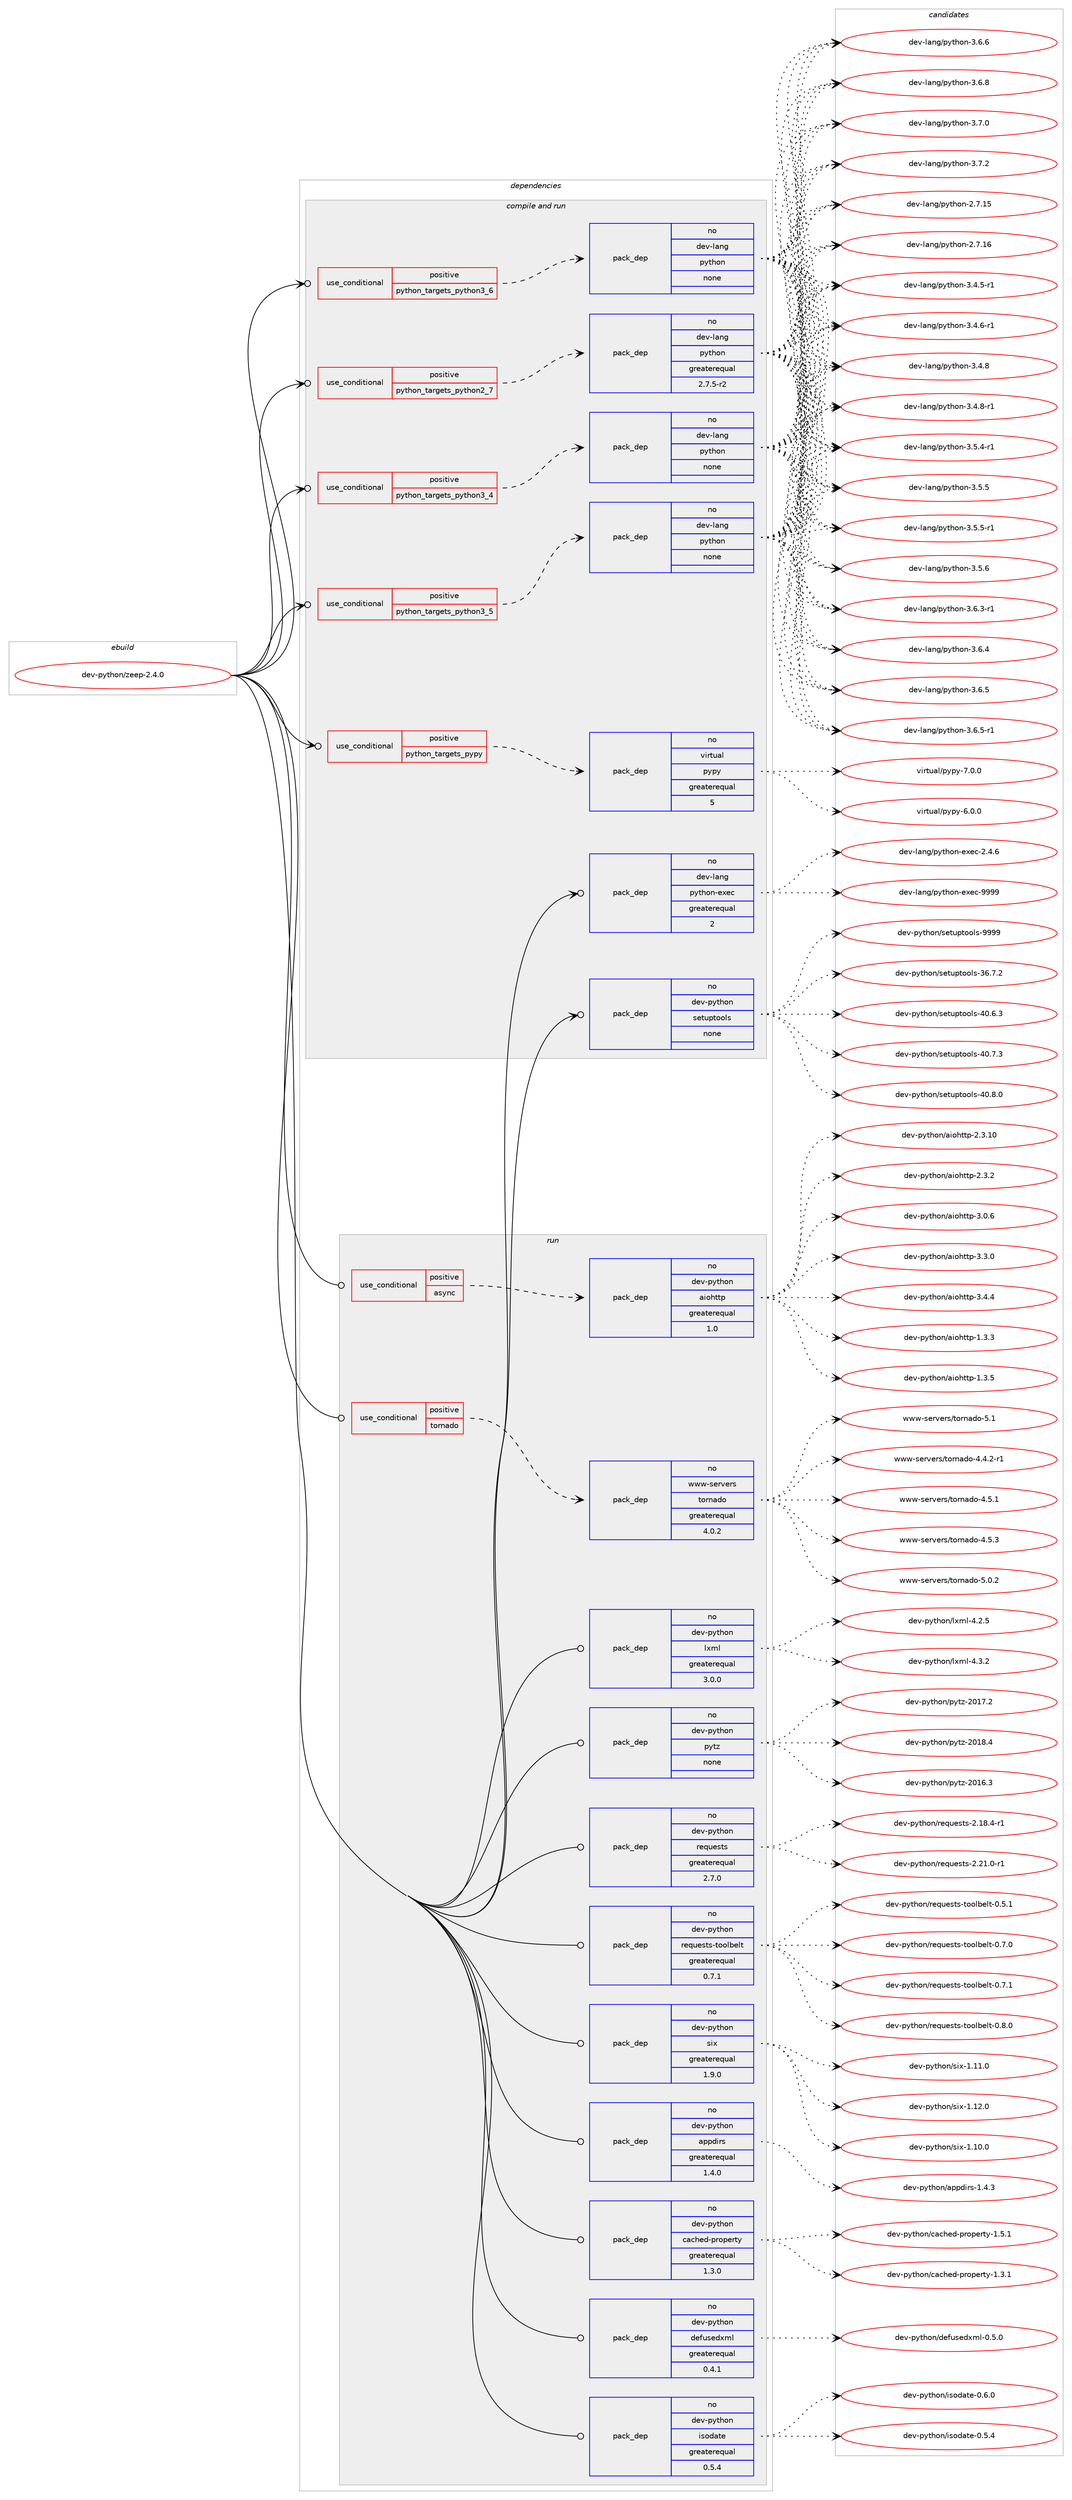 digraph prolog {

# *************
# Graph options
# *************

newrank=true;
concentrate=true;
compound=true;
graph [rankdir=LR,fontname=Helvetica,fontsize=10,ranksep=1.5];#, ranksep=2.5, nodesep=0.2];
edge  [arrowhead=vee];
node  [fontname=Helvetica,fontsize=10];

# **********
# The ebuild
# **********

subgraph cluster_leftcol {
color=gray;
rank=same;
label=<<i>ebuild</i>>;
id [label="dev-python/zeep-2.4.0", color=red, width=4, href="../dev-python/zeep-2.4.0.svg"];
}

# ****************
# The dependencies
# ****************

subgraph cluster_midcol {
color=gray;
label=<<i>dependencies</i>>;
subgraph cluster_compile {
fillcolor="#eeeeee";
style=filled;
label=<<i>compile</i>>;
}
subgraph cluster_compileandrun {
fillcolor="#eeeeee";
style=filled;
label=<<i>compile and run</i>>;
subgraph cond387235 {
dependency1449122 [label=<<TABLE BORDER="0" CELLBORDER="1" CELLSPACING="0" CELLPADDING="4"><TR><TD ROWSPAN="3" CELLPADDING="10">use_conditional</TD></TR><TR><TD>positive</TD></TR><TR><TD>python_targets_pypy</TD></TR></TABLE>>, shape=none, color=red];
subgraph pack1038514 {
dependency1449123 [label=<<TABLE BORDER="0" CELLBORDER="1" CELLSPACING="0" CELLPADDING="4" WIDTH="220"><TR><TD ROWSPAN="6" CELLPADDING="30">pack_dep</TD></TR><TR><TD WIDTH="110">no</TD></TR><TR><TD>virtual</TD></TR><TR><TD>pypy</TD></TR><TR><TD>greaterequal</TD></TR><TR><TD>5</TD></TR></TABLE>>, shape=none, color=blue];
}
dependency1449122:e -> dependency1449123:w [weight=20,style="dashed",arrowhead="vee"];
}
id:e -> dependency1449122:w [weight=20,style="solid",arrowhead="odotvee"];
subgraph cond387236 {
dependency1449124 [label=<<TABLE BORDER="0" CELLBORDER="1" CELLSPACING="0" CELLPADDING="4"><TR><TD ROWSPAN="3" CELLPADDING="10">use_conditional</TD></TR><TR><TD>positive</TD></TR><TR><TD>python_targets_python2_7</TD></TR></TABLE>>, shape=none, color=red];
subgraph pack1038515 {
dependency1449125 [label=<<TABLE BORDER="0" CELLBORDER="1" CELLSPACING="0" CELLPADDING="4" WIDTH="220"><TR><TD ROWSPAN="6" CELLPADDING="30">pack_dep</TD></TR><TR><TD WIDTH="110">no</TD></TR><TR><TD>dev-lang</TD></TR><TR><TD>python</TD></TR><TR><TD>greaterequal</TD></TR><TR><TD>2.7.5-r2</TD></TR></TABLE>>, shape=none, color=blue];
}
dependency1449124:e -> dependency1449125:w [weight=20,style="dashed",arrowhead="vee"];
}
id:e -> dependency1449124:w [weight=20,style="solid",arrowhead="odotvee"];
subgraph cond387237 {
dependency1449126 [label=<<TABLE BORDER="0" CELLBORDER="1" CELLSPACING="0" CELLPADDING="4"><TR><TD ROWSPAN="3" CELLPADDING="10">use_conditional</TD></TR><TR><TD>positive</TD></TR><TR><TD>python_targets_python3_4</TD></TR></TABLE>>, shape=none, color=red];
subgraph pack1038516 {
dependency1449127 [label=<<TABLE BORDER="0" CELLBORDER="1" CELLSPACING="0" CELLPADDING="4" WIDTH="220"><TR><TD ROWSPAN="6" CELLPADDING="30">pack_dep</TD></TR><TR><TD WIDTH="110">no</TD></TR><TR><TD>dev-lang</TD></TR><TR><TD>python</TD></TR><TR><TD>none</TD></TR><TR><TD></TD></TR></TABLE>>, shape=none, color=blue];
}
dependency1449126:e -> dependency1449127:w [weight=20,style="dashed",arrowhead="vee"];
}
id:e -> dependency1449126:w [weight=20,style="solid",arrowhead="odotvee"];
subgraph cond387238 {
dependency1449128 [label=<<TABLE BORDER="0" CELLBORDER="1" CELLSPACING="0" CELLPADDING="4"><TR><TD ROWSPAN="3" CELLPADDING="10">use_conditional</TD></TR><TR><TD>positive</TD></TR><TR><TD>python_targets_python3_5</TD></TR></TABLE>>, shape=none, color=red];
subgraph pack1038517 {
dependency1449129 [label=<<TABLE BORDER="0" CELLBORDER="1" CELLSPACING="0" CELLPADDING="4" WIDTH="220"><TR><TD ROWSPAN="6" CELLPADDING="30">pack_dep</TD></TR><TR><TD WIDTH="110">no</TD></TR><TR><TD>dev-lang</TD></TR><TR><TD>python</TD></TR><TR><TD>none</TD></TR><TR><TD></TD></TR></TABLE>>, shape=none, color=blue];
}
dependency1449128:e -> dependency1449129:w [weight=20,style="dashed",arrowhead="vee"];
}
id:e -> dependency1449128:w [weight=20,style="solid",arrowhead="odotvee"];
subgraph cond387239 {
dependency1449130 [label=<<TABLE BORDER="0" CELLBORDER="1" CELLSPACING="0" CELLPADDING="4"><TR><TD ROWSPAN="3" CELLPADDING="10">use_conditional</TD></TR><TR><TD>positive</TD></TR><TR><TD>python_targets_python3_6</TD></TR></TABLE>>, shape=none, color=red];
subgraph pack1038518 {
dependency1449131 [label=<<TABLE BORDER="0" CELLBORDER="1" CELLSPACING="0" CELLPADDING="4" WIDTH="220"><TR><TD ROWSPAN="6" CELLPADDING="30">pack_dep</TD></TR><TR><TD WIDTH="110">no</TD></TR><TR><TD>dev-lang</TD></TR><TR><TD>python</TD></TR><TR><TD>none</TD></TR><TR><TD></TD></TR></TABLE>>, shape=none, color=blue];
}
dependency1449130:e -> dependency1449131:w [weight=20,style="dashed",arrowhead="vee"];
}
id:e -> dependency1449130:w [weight=20,style="solid",arrowhead="odotvee"];
subgraph pack1038519 {
dependency1449132 [label=<<TABLE BORDER="0" CELLBORDER="1" CELLSPACING="0" CELLPADDING="4" WIDTH="220"><TR><TD ROWSPAN="6" CELLPADDING="30">pack_dep</TD></TR><TR><TD WIDTH="110">no</TD></TR><TR><TD>dev-lang</TD></TR><TR><TD>python-exec</TD></TR><TR><TD>greaterequal</TD></TR><TR><TD>2</TD></TR></TABLE>>, shape=none, color=blue];
}
id:e -> dependency1449132:w [weight=20,style="solid",arrowhead="odotvee"];
subgraph pack1038520 {
dependency1449133 [label=<<TABLE BORDER="0" CELLBORDER="1" CELLSPACING="0" CELLPADDING="4" WIDTH="220"><TR><TD ROWSPAN="6" CELLPADDING="30">pack_dep</TD></TR><TR><TD WIDTH="110">no</TD></TR><TR><TD>dev-python</TD></TR><TR><TD>setuptools</TD></TR><TR><TD>none</TD></TR><TR><TD></TD></TR></TABLE>>, shape=none, color=blue];
}
id:e -> dependency1449133:w [weight=20,style="solid",arrowhead="odotvee"];
}
subgraph cluster_run {
fillcolor="#eeeeee";
style=filled;
label=<<i>run</i>>;
subgraph cond387240 {
dependency1449134 [label=<<TABLE BORDER="0" CELLBORDER="1" CELLSPACING="0" CELLPADDING="4"><TR><TD ROWSPAN="3" CELLPADDING="10">use_conditional</TD></TR><TR><TD>positive</TD></TR><TR><TD>async</TD></TR></TABLE>>, shape=none, color=red];
subgraph pack1038521 {
dependency1449135 [label=<<TABLE BORDER="0" CELLBORDER="1" CELLSPACING="0" CELLPADDING="4" WIDTH="220"><TR><TD ROWSPAN="6" CELLPADDING="30">pack_dep</TD></TR><TR><TD WIDTH="110">no</TD></TR><TR><TD>dev-python</TD></TR><TR><TD>aiohttp</TD></TR><TR><TD>greaterequal</TD></TR><TR><TD>1.0</TD></TR></TABLE>>, shape=none, color=blue];
}
dependency1449134:e -> dependency1449135:w [weight=20,style="dashed",arrowhead="vee"];
}
id:e -> dependency1449134:w [weight=20,style="solid",arrowhead="odot"];
subgraph cond387241 {
dependency1449136 [label=<<TABLE BORDER="0" CELLBORDER="1" CELLSPACING="0" CELLPADDING="4"><TR><TD ROWSPAN="3" CELLPADDING="10">use_conditional</TD></TR><TR><TD>positive</TD></TR><TR><TD>tornado</TD></TR></TABLE>>, shape=none, color=red];
subgraph pack1038522 {
dependency1449137 [label=<<TABLE BORDER="0" CELLBORDER="1" CELLSPACING="0" CELLPADDING="4" WIDTH="220"><TR><TD ROWSPAN="6" CELLPADDING="30">pack_dep</TD></TR><TR><TD WIDTH="110">no</TD></TR><TR><TD>www-servers</TD></TR><TR><TD>tornado</TD></TR><TR><TD>greaterequal</TD></TR><TR><TD>4.0.2</TD></TR></TABLE>>, shape=none, color=blue];
}
dependency1449136:e -> dependency1449137:w [weight=20,style="dashed",arrowhead="vee"];
}
id:e -> dependency1449136:w [weight=20,style="solid",arrowhead="odot"];
subgraph pack1038523 {
dependency1449138 [label=<<TABLE BORDER="0" CELLBORDER="1" CELLSPACING="0" CELLPADDING="4" WIDTH="220"><TR><TD ROWSPAN="6" CELLPADDING="30">pack_dep</TD></TR><TR><TD WIDTH="110">no</TD></TR><TR><TD>dev-python</TD></TR><TR><TD>appdirs</TD></TR><TR><TD>greaterequal</TD></TR><TR><TD>1.4.0</TD></TR></TABLE>>, shape=none, color=blue];
}
id:e -> dependency1449138:w [weight=20,style="solid",arrowhead="odot"];
subgraph pack1038524 {
dependency1449139 [label=<<TABLE BORDER="0" CELLBORDER="1" CELLSPACING="0" CELLPADDING="4" WIDTH="220"><TR><TD ROWSPAN="6" CELLPADDING="30">pack_dep</TD></TR><TR><TD WIDTH="110">no</TD></TR><TR><TD>dev-python</TD></TR><TR><TD>cached-property</TD></TR><TR><TD>greaterequal</TD></TR><TR><TD>1.3.0</TD></TR></TABLE>>, shape=none, color=blue];
}
id:e -> dependency1449139:w [weight=20,style="solid",arrowhead="odot"];
subgraph pack1038525 {
dependency1449140 [label=<<TABLE BORDER="0" CELLBORDER="1" CELLSPACING="0" CELLPADDING="4" WIDTH="220"><TR><TD ROWSPAN="6" CELLPADDING="30">pack_dep</TD></TR><TR><TD WIDTH="110">no</TD></TR><TR><TD>dev-python</TD></TR><TR><TD>defusedxml</TD></TR><TR><TD>greaterequal</TD></TR><TR><TD>0.4.1</TD></TR></TABLE>>, shape=none, color=blue];
}
id:e -> dependency1449140:w [weight=20,style="solid",arrowhead="odot"];
subgraph pack1038526 {
dependency1449141 [label=<<TABLE BORDER="0" CELLBORDER="1" CELLSPACING="0" CELLPADDING="4" WIDTH="220"><TR><TD ROWSPAN="6" CELLPADDING="30">pack_dep</TD></TR><TR><TD WIDTH="110">no</TD></TR><TR><TD>dev-python</TD></TR><TR><TD>isodate</TD></TR><TR><TD>greaterequal</TD></TR><TR><TD>0.5.4</TD></TR></TABLE>>, shape=none, color=blue];
}
id:e -> dependency1449141:w [weight=20,style="solid",arrowhead="odot"];
subgraph pack1038527 {
dependency1449142 [label=<<TABLE BORDER="0" CELLBORDER="1" CELLSPACING="0" CELLPADDING="4" WIDTH="220"><TR><TD ROWSPAN="6" CELLPADDING="30">pack_dep</TD></TR><TR><TD WIDTH="110">no</TD></TR><TR><TD>dev-python</TD></TR><TR><TD>lxml</TD></TR><TR><TD>greaterequal</TD></TR><TR><TD>3.0.0</TD></TR></TABLE>>, shape=none, color=blue];
}
id:e -> dependency1449142:w [weight=20,style="solid",arrowhead="odot"];
subgraph pack1038528 {
dependency1449143 [label=<<TABLE BORDER="0" CELLBORDER="1" CELLSPACING="0" CELLPADDING="4" WIDTH="220"><TR><TD ROWSPAN="6" CELLPADDING="30">pack_dep</TD></TR><TR><TD WIDTH="110">no</TD></TR><TR><TD>dev-python</TD></TR><TR><TD>pytz</TD></TR><TR><TD>none</TD></TR><TR><TD></TD></TR></TABLE>>, shape=none, color=blue];
}
id:e -> dependency1449143:w [weight=20,style="solid",arrowhead="odot"];
subgraph pack1038529 {
dependency1449144 [label=<<TABLE BORDER="0" CELLBORDER="1" CELLSPACING="0" CELLPADDING="4" WIDTH="220"><TR><TD ROWSPAN="6" CELLPADDING="30">pack_dep</TD></TR><TR><TD WIDTH="110">no</TD></TR><TR><TD>dev-python</TD></TR><TR><TD>requests</TD></TR><TR><TD>greaterequal</TD></TR><TR><TD>2.7.0</TD></TR></TABLE>>, shape=none, color=blue];
}
id:e -> dependency1449144:w [weight=20,style="solid",arrowhead="odot"];
subgraph pack1038530 {
dependency1449145 [label=<<TABLE BORDER="0" CELLBORDER="1" CELLSPACING="0" CELLPADDING="4" WIDTH="220"><TR><TD ROWSPAN="6" CELLPADDING="30">pack_dep</TD></TR><TR><TD WIDTH="110">no</TD></TR><TR><TD>dev-python</TD></TR><TR><TD>requests-toolbelt</TD></TR><TR><TD>greaterequal</TD></TR><TR><TD>0.7.1</TD></TR></TABLE>>, shape=none, color=blue];
}
id:e -> dependency1449145:w [weight=20,style="solid",arrowhead="odot"];
subgraph pack1038531 {
dependency1449146 [label=<<TABLE BORDER="0" CELLBORDER="1" CELLSPACING="0" CELLPADDING="4" WIDTH="220"><TR><TD ROWSPAN="6" CELLPADDING="30">pack_dep</TD></TR><TR><TD WIDTH="110">no</TD></TR><TR><TD>dev-python</TD></TR><TR><TD>six</TD></TR><TR><TD>greaterequal</TD></TR><TR><TD>1.9.0</TD></TR></TABLE>>, shape=none, color=blue];
}
id:e -> dependency1449146:w [weight=20,style="solid",arrowhead="odot"];
}
}

# **************
# The candidates
# **************

subgraph cluster_choices {
rank=same;
color=gray;
label=<<i>candidates</i>>;

subgraph choice1038514 {
color=black;
nodesep=1;
choice1181051141161179710847112121112121455446484648 [label="virtual/pypy-6.0.0", color=red, width=4,href="../virtual/pypy-6.0.0.svg"];
choice1181051141161179710847112121112121455546484648 [label="virtual/pypy-7.0.0", color=red, width=4,href="../virtual/pypy-7.0.0.svg"];
dependency1449123:e -> choice1181051141161179710847112121112121455446484648:w [style=dotted,weight="100"];
dependency1449123:e -> choice1181051141161179710847112121112121455546484648:w [style=dotted,weight="100"];
}
subgraph choice1038515 {
color=black;
nodesep=1;
choice10010111845108971101034711212111610411111045504655464953 [label="dev-lang/python-2.7.15", color=red, width=4,href="../dev-lang/python-2.7.15.svg"];
choice10010111845108971101034711212111610411111045504655464954 [label="dev-lang/python-2.7.16", color=red, width=4,href="../dev-lang/python-2.7.16.svg"];
choice1001011184510897110103471121211161041111104551465246534511449 [label="dev-lang/python-3.4.5-r1", color=red, width=4,href="../dev-lang/python-3.4.5-r1.svg"];
choice1001011184510897110103471121211161041111104551465246544511449 [label="dev-lang/python-3.4.6-r1", color=red, width=4,href="../dev-lang/python-3.4.6-r1.svg"];
choice100101118451089711010347112121116104111110455146524656 [label="dev-lang/python-3.4.8", color=red, width=4,href="../dev-lang/python-3.4.8.svg"];
choice1001011184510897110103471121211161041111104551465246564511449 [label="dev-lang/python-3.4.8-r1", color=red, width=4,href="../dev-lang/python-3.4.8-r1.svg"];
choice1001011184510897110103471121211161041111104551465346524511449 [label="dev-lang/python-3.5.4-r1", color=red, width=4,href="../dev-lang/python-3.5.4-r1.svg"];
choice100101118451089711010347112121116104111110455146534653 [label="dev-lang/python-3.5.5", color=red, width=4,href="../dev-lang/python-3.5.5.svg"];
choice1001011184510897110103471121211161041111104551465346534511449 [label="dev-lang/python-3.5.5-r1", color=red, width=4,href="../dev-lang/python-3.5.5-r1.svg"];
choice100101118451089711010347112121116104111110455146534654 [label="dev-lang/python-3.5.6", color=red, width=4,href="../dev-lang/python-3.5.6.svg"];
choice1001011184510897110103471121211161041111104551465446514511449 [label="dev-lang/python-3.6.3-r1", color=red, width=4,href="../dev-lang/python-3.6.3-r1.svg"];
choice100101118451089711010347112121116104111110455146544652 [label="dev-lang/python-3.6.4", color=red, width=4,href="../dev-lang/python-3.6.4.svg"];
choice100101118451089711010347112121116104111110455146544653 [label="dev-lang/python-3.6.5", color=red, width=4,href="../dev-lang/python-3.6.5.svg"];
choice1001011184510897110103471121211161041111104551465446534511449 [label="dev-lang/python-3.6.5-r1", color=red, width=4,href="../dev-lang/python-3.6.5-r1.svg"];
choice100101118451089711010347112121116104111110455146544654 [label="dev-lang/python-3.6.6", color=red, width=4,href="../dev-lang/python-3.6.6.svg"];
choice100101118451089711010347112121116104111110455146544656 [label="dev-lang/python-3.6.8", color=red, width=4,href="../dev-lang/python-3.6.8.svg"];
choice100101118451089711010347112121116104111110455146554648 [label="dev-lang/python-3.7.0", color=red, width=4,href="../dev-lang/python-3.7.0.svg"];
choice100101118451089711010347112121116104111110455146554650 [label="dev-lang/python-3.7.2", color=red, width=4,href="../dev-lang/python-3.7.2.svg"];
dependency1449125:e -> choice10010111845108971101034711212111610411111045504655464953:w [style=dotted,weight="100"];
dependency1449125:e -> choice10010111845108971101034711212111610411111045504655464954:w [style=dotted,weight="100"];
dependency1449125:e -> choice1001011184510897110103471121211161041111104551465246534511449:w [style=dotted,weight="100"];
dependency1449125:e -> choice1001011184510897110103471121211161041111104551465246544511449:w [style=dotted,weight="100"];
dependency1449125:e -> choice100101118451089711010347112121116104111110455146524656:w [style=dotted,weight="100"];
dependency1449125:e -> choice1001011184510897110103471121211161041111104551465246564511449:w [style=dotted,weight="100"];
dependency1449125:e -> choice1001011184510897110103471121211161041111104551465346524511449:w [style=dotted,weight="100"];
dependency1449125:e -> choice100101118451089711010347112121116104111110455146534653:w [style=dotted,weight="100"];
dependency1449125:e -> choice1001011184510897110103471121211161041111104551465346534511449:w [style=dotted,weight="100"];
dependency1449125:e -> choice100101118451089711010347112121116104111110455146534654:w [style=dotted,weight="100"];
dependency1449125:e -> choice1001011184510897110103471121211161041111104551465446514511449:w [style=dotted,weight="100"];
dependency1449125:e -> choice100101118451089711010347112121116104111110455146544652:w [style=dotted,weight="100"];
dependency1449125:e -> choice100101118451089711010347112121116104111110455146544653:w [style=dotted,weight="100"];
dependency1449125:e -> choice1001011184510897110103471121211161041111104551465446534511449:w [style=dotted,weight="100"];
dependency1449125:e -> choice100101118451089711010347112121116104111110455146544654:w [style=dotted,weight="100"];
dependency1449125:e -> choice100101118451089711010347112121116104111110455146544656:w [style=dotted,weight="100"];
dependency1449125:e -> choice100101118451089711010347112121116104111110455146554648:w [style=dotted,weight="100"];
dependency1449125:e -> choice100101118451089711010347112121116104111110455146554650:w [style=dotted,weight="100"];
}
subgraph choice1038516 {
color=black;
nodesep=1;
choice10010111845108971101034711212111610411111045504655464953 [label="dev-lang/python-2.7.15", color=red, width=4,href="../dev-lang/python-2.7.15.svg"];
choice10010111845108971101034711212111610411111045504655464954 [label="dev-lang/python-2.7.16", color=red, width=4,href="../dev-lang/python-2.7.16.svg"];
choice1001011184510897110103471121211161041111104551465246534511449 [label="dev-lang/python-3.4.5-r1", color=red, width=4,href="../dev-lang/python-3.4.5-r1.svg"];
choice1001011184510897110103471121211161041111104551465246544511449 [label="dev-lang/python-3.4.6-r1", color=red, width=4,href="../dev-lang/python-3.4.6-r1.svg"];
choice100101118451089711010347112121116104111110455146524656 [label="dev-lang/python-3.4.8", color=red, width=4,href="../dev-lang/python-3.4.8.svg"];
choice1001011184510897110103471121211161041111104551465246564511449 [label="dev-lang/python-3.4.8-r1", color=red, width=4,href="../dev-lang/python-3.4.8-r1.svg"];
choice1001011184510897110103471121211161041111104551465346524511449 [label="dev-lang/python-3.5.4-r1", color=red, width=4,href="../dev-lang/python-3.5.4-r1.svg"];
choice100101118451089711010347112121116104111110455146534653 [label="dev-lang/python-3.5.5", color=red, width=4,href="../dev-lang/python-3.5.5.svg"];
choice1001011184510897110103471121211161041111104551465346534511449 [label="dev-lang/python-3.5.5-r1", color=red, width=4,href="../dev-lang/python-3.5.5-r1.svg"];
choice100101118451089711010347112121116104111110455146534654 [label="dev-lang/python-3.5.6", color=red, width=4,href="../dev-lang/python-3.5.6.svg"];
choice1001011184510897110103471121211161041111104551465446514511449 [label="dev-lang/python-3.6.3-r1", color=red, width=4,href="../dev-lang/python-3.6.3-r1.svg"];
choice100101118451089711010347112121116104111110455146544652 [label="dev-lang/python-3.6.4", color=red, width=4,href="../dev-lang/python-3.6.4.svg"];
choice100101118451089711010347112121116104111110455146544653 [label="dev-lang/python-3.6.5", color=red, width=4,href="../dev-lang/python-3.6.5.svg"];
choice1001011184510897110103471121211161041111104551465446534511449 [label="dev-lang/python-3.6.5-r1", color=red, width=4,href="../dev-lang/python-3.6.5-r1.svg"];
choice100101118451089711010347112121116104111110455146544654 [label="dev-lang/python-3.6.6", color=red, width=4,href="../dev-lang/python-3.6.6.svg"];
choice100101118451089711010347112121116104111110455146544656 [label="dev-lang/python-3.6.8", color=red, width=4,href="../dev-lang/python-3.6.8.svg"];
choice100101118451089711010347112121116104111110455146554648 [label="dev-lang/python-3.7.0", color=red, width=4,href="../dev-lang/python-3.7.0.svg"];
choice100101118451089711010347112121116104111110455146554650 [label="dev-lang/python-3.7.2", color=red, width=4,href="../dev-lang/python-3.7.2.svg"];
dependency1449127:e -> choice10010111845108971101034711212111610411111045504655464953:w [style=dotted,weight="100"];
dependency1449127:e -> choice10010111845108971101034711212111610411111045504655464954:w [style=dotted,weight="100"];
dependency1449127:e -> choice1001011184510897110103471121211161041111104551465246534511449:w [style=dotted,weight="100"];
dependency1449127:e -> choice1001011184510897110103471121211161041111104551465246544511449:w [style=dotted,weight="100"];
dependency1449127:e -> choice100101118451089711010347112121116104111110455146524656:w [style=dotted,weight="100"];
dependency1449127:e -> choice1001011184510897110103471121211161041111104551465246564511449:w [style=dotted,weight="100"];
dependency1449127:e -> choice1001011184510897110103471121211161041111104551465346524511449:w [style=dotted,weight="100"];
dependency1449127:e -> choice100101118451089711010347112121116104111110455146534653:w [style=dotted,weight="100"];
dependency1449127:e -> choice1001011184510897110103471121211161041111104551465346534511449:w [style=dotted,weight="100"];
dependency1449127:e -> choice100101118451089711010347112121116104111110455146534654:w [style=dotted,weight="100"];
dependency1449127:e -> choice1001011184510897110103471121211161041111104551465446514511449:w [style=dotted,weight="100"];
dependency1449127:e -> choice100101118451089711010347112121116104111110455146544652:w [style=dotted,weight="100"];
dependency1449127:e -> choice100101118451089711010347112121116104111110455146544653:w [style=dotted,weight="100"];
dependency1449127:e -> choice1001011184510897110103471121211161041111104551465446534511449:w [style=dotted,weight="100"];
dependency1449127:e -> choice100101118451089711010347112121116104111110455146544654:w [style=dotted,weight="100"];
dependency1449127:e -> choice100101118451089711010347112121116104111110455146544656:w [style=dotted,weight="100"];
dependency1449127:e -> choice100101118451089711010347112121116104111110455146554648:w [style=dotted,weight="100"];
dependency1449127:e -> choice100101118451089711010347112121116104111110455146554650:w [style=dotted,weight="100"];
}
subgraph choice1038517 {
color=black;
nodesep=1;
choice10010111845108971101034711212111610411111045504655464953 [label="dev-lang/python-2.7.15", color=red, width=4,href="../dev-lang/python-2.7.15.svg"];
choice10010111845108971101034711212111610411111045504655464954 [label="dev-lang/python-2.7.16", color=red, width=4,href="../dev-lang/python-2.7.16.svg"];
choice1001011184510897110103471121211161041111104551465246534511449 [label="dev-lang/python-3.4.5-r1", color=red, width=4,href="../dev-lang/python-3.4.5-r1.svg"];
choice1001011184510897110103471121211161041111104551465246544511449 [label="dev-lang/python-3.4.6-r1", color=red, width=4,href="../dev-lang/python-3.4.6-r1.svg"];
choice100101118451089711010347112121116104111110455146524656 [label="dev-lang/python-3.4.8", color=red, width=4,href="../dev-lang/python-3.4.8.svg"];
choice1001011184510897110103471121211161041111104551465246564511449 [label="dev-lang/python-3.4.8-r1", color=red, width=4,href="../dev-lang/python-3.4.8-r1.svg"];
choice1001011184510897110103471121211161041111104551465346524511449 [label="dev-lang/python-3.5.4-r1", color=red, width=4,href="../dev-lang/python-3.5.4-r1.svg"];
choice100101118451089711010347112121116104111110455146534653 [label="dev-lang/python-3.5.5", color=red, width=4,href="../dev-lang/python-3.5.5.svg"];
choice1001011184510897110103471121211161041111104551465346534511449 [label="dev-lang/python-3.5.5-r1", color=red, width=4,href="../dev-lang/python-3.5.5-r1.svg"];
choice100101118451089711010347112121116104111110455146534654 [label="dev-lang/python-3.5.6", color=red, width=4,href="../dev-lang/python-3.5.6.svg"];
choice1001011184510897110103471121211161041111104551465446514511449 [label="dev-lang/python-3.6.3-r1", color=red, width=4,href="../dev-lang/python-3.6.3-r1.svg"];
choice100101118451089711010347112121116104111110455146544652 [label="dev-lang/python-3.6.4", color=red, width=4,href="../dev-lang/python-3.6.4.svg"];
choice100101118451089711010347112121116104111110455146544653 [label="dev-lang/python-3.6.5", color=red, width=4,href="../dev-lang/python-3.6.5.svg"];
choice1001011184510897110103471121211161041111104551465446534511449 [label="dev-lang/python-3.6.5-r1", color=red, width=4,href="../dev-lang/python-3.6.5-r1.svg"];
choice100101118451089711010347112121116104111110455146544654 [label="dev-lang/python-3.6.6", color=red, width=4,href="../dev-lang/python-3.6.6.svg"];
choice100101118451089711010347112121116104111110455146544656 [label="dev-lang/python-3.6.8", color=red, width=4,href="../dev-lang/python-3.6.8.svg"];
choice100101118451089711010347112121116104111110455146554648 [label="dev-lang/python-3.7.0", color=red, width=4,href="../dev-lang/python-3.7.0.svg"];
choice100101118451089711010347112121116104111110455146554650 [label="dev-lang/python-3.7.2", color=red, width=4,href="../dev-lang/python-3.7.2.svg"];
dependency1449129:e -> choice10010111845108971101034711212111610411111045504655464953:w [style=dotted,weight="100"];
dependency1449129:e -> choice10010111845108971101034711212111610411111045504655464954:w [style=dotted,weight="100"];
dependency1449129:e -> choice1001011184510897110103471121211161041111104551465246534511449:w [style=dotted,weight="100"];
dependency1449129:e -> choice1001011184510897110103471121211161041111104551465246544511449:w [style=dotted,weight="100"];
dependency1449129:e -> choice100101118451089711010347112121116104111110455146524656:w [style=dotted,weight="100"];
dependency1449129:e -> choice1001011184510897110103471121211161041111104551465246564511449:w [style=dotted,weight="100"];
dependency1449129:e -> choice1001011184510897110103471121211161041111104551465346524511449:w [style=dotted,weight="100"];
dependency1449129:e -> choice100101118451089711010347112121116104111110455146534653:w [style=dotted,weight="100"];
dependency1449129:e -> choice1001011184510897110103471121211161041111104551465346534511449:w [style=dotted,weight="100"];
dependency1449129:e -> choice100101118451089711010347112121116104111110455146534654:w [style=dotted,weight="100"];
dependency1449129:e -> choice1001011184510897110103471121211161041111104551465446514511449:w [style=dotted,weight="100"];
dependency1449129:e -> choice100101118451089711010347112121116104111110455146544652:w [style=dotted,weight="100"];
dependency1449129:e -> choice100101118451089711010347112121116104111110455146544653:w [style=dotted,weight="100"];
dependency1449129:e -> choice1001011184510897110103471121211161041111104551465446534511449:w [style=dotted,weight="100"];
dependency1449129:e -> choice100101118451089711010347112121116104111110455146544654:w [style=dotted,weight="100"];
dependency1449129:e -> choice100101118451089711010347112121116104111110455146544656:w [style=dotted,weight="100"];
dependency1449129:e -> choice100101118451089711010347112121116104111110455146554648:w [style=dotted,weight="100"];
dependency1449129:e -> choice100101118451089711010347112121116104111110455146554650:w [style=dotted,weight="100"];
}
subgraph choice1038518 {
color=black;
nodesep=1;
choice10010111845108971101034711212111610411111045504655464953 [label="dev-lang/python-2.7.15", color=red, width=4,href="../dev-lang/python-2.7.15.svg"];
choice10010111845108971101034711212111610411111045504655464954 [label="dev-lang/python-2.7.16", color=red, width=4,href="../dev-lang/python-2.7.16.svg"];
choice1001011184510897110103471121211161041111104551465246534511449 [label="dev-lang/python-3.4.5-r1", color=red, width=4,href="../dev-lang/python-3.4.5-r1.svg"];
choice1001011184510897110103471121211161041111104551465246544511449 [label="dev-lang/python-3.4.6-r1", color=red, width=4,href="../dev-lang/python-3.4.6-r1.svg"];
choice100101118451089711010347112121116104111110455146524656 [label="dev-lang/python-3.4.8", color=red, width=4,href="../dev-lang/python-3.4.8.svg"];
choice1001011184510897110103471121211161041111104551465246564511449 [label="dev-lang/python-3.4.8-r1", color=red, width=4,href="../dev-lang/python-3.4.8-r1.svg"];
choice1001011184510897110103471121211161041111104551465346524511449 [label="dev-lang/python-3.5.4-r1", color=red, width=4,href="../dev-lang/python-3.5.4-r1.svg"];
choice100101118451089711010347112121116104111110455146534653 [label="dev-lang/python-3.5.5", color=red, width=4,href="../dev-lang/python-3.5.5.svg"];
choice1001011184510897110103471121211161041111104551465346534511449 [label="dev-lang/python-3.5.5-r1", color=red, width=4,href="../dev-lang/python-3.5.5-r1.svg"];
choice100101118451089711010347112121116104111110455146534654 [label="dev-lang/python-3.5.6", color=red, width=4,href="../dev-lang/python-3.5.6.svg"];
choice1001011184510897110103471121211161041111104551465446514511449 [label="dev-lang/python-3.6.3-r1", color=red, width=4,href="../dev-lang/python-3.6.3-r1.svg"];
choice100101118451089711010347112121116104111110455146544652 [label="dev-lang/python-3.6.4", color=red, width=4,href="../dev-lang/python-3.6.4.svg"];
choice100101118451089711010347112121116104111110455146544653 [label="dev-lang/python-3.6.5", color=red, width=4,href="../dev-lang/python-3.6.5.svg"];
choice1001011184510897110103471121211161041111104551465446534511449 [label="dev-lang/python-3.6.5-r1", color=red, width=4,href="../dev-lang/python-3.6.5-r1.svg"];
choice100101118451089711010347112121116104111110455146544654 [label="dev-lang/python-3.6.6", color=red, width=4,href="../dev-lang/python-3.6.6.svg"];
choice100101118451089711010347112121116104111110455146544656 [label="dev-lang/python-3.6.8", color=red, width=4,href="../dev-lang/python-3.6.8.svg"];
choice100101118451089711010347112121116104111110455146554648 [label="dev-lang/python-3.7.0", color=red, width=4,href="../dev-lang/python-3.7.0.svg"];
choice100101118451089711010347112121116104111110455146554650 [label="dev-lang/python-3.7.2", color=red, width=4,href="../dev-lang/python-3.7.2.svg"];
dependency1449131:e -> choice10010111845108971101034711212111610411111045504655464953:w [style=dotted,weight="100"];
dependency1449131:e -> choice10010111845108971101034711212111610411111045504655464954:w [style=dotted,weight="100"];
dependency1449131:e -> choice1001011184510897110103471121211161041111104551465246534511449:w [style=dotted,weight="100"];
dependency1449131:e -> choice1001011184510897110103471121211161041111104551465246544511449:w [style=dotted,weight="100"];
dependency1449131:e -> choice100101118451089711010347112121116104111110455146524656:w [style=dotted,weight="100"];
dependency1449131:e -> choice1001011184510897110103471121211161041111104551465246564511449:w [style=dotted,weight="100"];
dependency1449131:e -> choice1001011184510897110103471121211161041111104551465346524511449:w [style=dotted,weight="100"];
dependency1449131:e -> choice100101118451089711010347112121116104111110455146534653:w [style=dotted,weight="100"];
dependency1449131:e -> choice1001011184510897110103471121211161041111104551465346534511449:w [style=dotted,weight="100"];
dependency1449131:e -> choice100101118451089711010347112121116104111110455146534654:w [style=dotted,weight="100"];
dependency1449131:e -> choice1001011184510897110103471121211161041111104551465446514511449:w [style=dotted,weight="100"];
dependency1449131:e -> choice100101118451089711010347112121116104111110455146544652:w [style=dotted,weight="100"];
dependency1449131:e -> choice100101118451089711010347112121116104111110455146544653:w [style=dotted,weight="100"];
dependency1449131:e -> choice1001011184510897110103471121211161041111104551465446534511449:w [style=dotted,weight="100"];
dependency1449131:e -> choice100101118451089711010347112121116104111110455146544654:w [style=dotted,weight="100"];
dependency1449131:e -> choice100101118451089711010347112121116104111110455146544656:w [style=dotted,weight="100"];
dependency1449131:e -> choice100101118451089711010347112121116104111110455146554648:w [style=dotted,weight="100"];
dependency1449131:e -> choice100101118451089711010347112121116104111110455146554650:w [style=dotted,weight="100"];
}
subgraph choice1038519 {
color=black;
nodesep=1;
choice1001011184510897110103471121211161041111104510112010199455046524654 [label="dev-lang/python-exec-2.4.6", color=red, width=4,href="../dev-lang/python-exec-2.4.6.svg"];
choice10010111845108971101034711212111610411111045101120101994557575757 [label="dev-lang/python-exec-9999", color=red, width=4,href="../dev-lang/python-exec-9999.svg"];
dependency1449132:e -> choice1001011184510897110103471121211161041111104510112010199455046524654:w [style=dotted,weight="100"];
dependency1449132:e -> choice10010111845108971101034711212111610411111045101120101994557575757:w [style=dotted,weight="100"];
}
subgraph choice1038520 {
color=black;
nodesep=1;
choice100101118451121211161041111104711510111611711211611111110811545515446554650 [label="dev-python/setuptools-36.7.2", color=red, width=4,href="../dev-python/setuptools-36.7.2.svg"];
choice100101118451121211161041111104711510111611711211611111110811545524846544651 [label="dev-python/setuptools-40.6.3", color=red, width=4,href="../dev-python/setuptools-40.6.3.svg"];
choice100101118451121211161041111104711510111611711211611111110811545524846554651 [label="dev-python/setuptools-40.7.3", color=red, width=4,href="../dev-python/setuptools-40.7.3.svg"];
choice100101118451121211161041111104711510111611711211611111110811545524846564648 [label="dev-python/setuptools-40.8.0", color=red, width=4,href="../dev-python/setuptools-40.8.0.svg"];
choice10010111845112121116104111110471151011161171121161111111081154557575757 [label="dev-python/setuptools-9999", color=red, width=4,href="../dev-python/setuptools-9999.svg"];
dependency1449133:e -> choice100101118451121211161041111104711510111611711211611111110811545515446554650:w [style=dotted,weight="100"];
dependency1449133:e -> choice100101118451121211161041111104711510111611711211611111110811545524846544651:w [style=dotted,weight="100"];
dependency1449133:e -> choice100101118451121211161041111104711510111611711211611111110811545524846554651:w [style=dotted,weight="100"];
dependency1449133:e -> choice100101118451121211161041111104711510111611711211611111110811545524846564648:w [style=dotted,weight="100"];
dependency1449133:e -> choice10010111845112121116104111110471151011161171121161111111081154557575757:w [style=dotted,weight="100"];
}
subgraph choice1038521 {
color=black;
nodesep=1;
choice100101118451121211161041111104797105111104116116112454946514651 [label="dev-python/aiohttp-1.3.3", color=red, width=4,href="../dev-python/aiohttp-1.3.3.svg"];
choice100101118451121211161041111104797105111104116116112454946514653 [label="dev-python/aiohttp-1.3.5", color=red, width=4,href="../dev-python/aiohttp-1.3.5.svg"];
choice10010111845112121116104111110479710511110411611611245504651464948 [label="dev-python/aiohttp-2.3.10", color=red, width=4,href="../dev-python/aiohttp-2.3.10.svg"];
choice100101118451121211161041111104797105111104116116112455046514650 [label="dev-python/aiohttp-2.3.2", color=red, width=4,href="../dev-python/aiohttp-2.3.2.svg"];
choice100101118451121211161041111104797105111104116116112455146484654 [label="dev-python/aiohttp-3.0.6", color=red, width=4,href="../dev-python/aiohttp-3.0.6.svg"];
choice100101118451121211161041111104797105111104116116112455146514648 [label="dev-python/aiohttp-3.3.0", color=red, width=4,href="../dev-python/aiohttp-3.3.0.svg"];
choice100101118451121211161041111104797105111104116116112455146524652 [label="dev-python/aiohttp-3.4.4", color=red, width=4,href="../dev-python/aiohttp-3.4.4.svg"];
dependency1449135:e -> choice100101118451121211161041111104797105111104116116112454946514651:w [style=dotted,weight="100"];
dependency1449135:e -> choice100101118451121211161041111104797105111104116116112454946514653:w [style=dotted,weight="100"];
dependency1449135:e -> choice10010111845112121116104111110479710511110411611611245504651464948:w [style=dotted,weight="100"];
dependency1449135:e -> choice100101118451121211161041111104797105111104116116112455046514650:w [style=dotted,weight="100"];
dependency1449135:e -> choice100101118451121211161041111104797105111104116116112455146484654:w [style=dotted,weight="100"];
dependency1449135:e -> choice100101118451121211161041111104797105111104116116112455146514648:w [style=dotted,weight="100"];
dependency1449135:e -> choice100101118451121211161041111104797105111104116116112455146524652:w [style=dotted,weight="100"];
}
subgraph choice1038522 {
color=black;
nodesep=1;
choice1191191194511510111411810111411547116111114110971001114552465246504511449 [label="www-servers/tornado-4.4.2-r1", color=red, width=4,href="../www-servers/tornado-4.4.2-r1.svg"];
choice119119119451151011141181011141154711611111411097100111455246534649 [label="www-servers/tornado-4.5.1", color=red, width=4,href="../www-servers/tornado-4.5.1.svg"];
choice119119119451151011141181011141154711611111411097100111455246534651 [label="www-servers/tornado-4.5.3", color=red, width=4,href="../www-servers/tornado-4.5.3.svg"];
choice119119119451151011141181011141154711611111411097100111455346484650 [label="www-servers/tornado-5.0.2", color=red, width=4,href="../www-servers/tornado-5.0.2.svg"];
choice11911911945115101114118101114115471161111141109710011145534649 [label="www-servers/tornado-5.1", color=red, width=4,href="../www-servers/tornado-5.1.svg"];
dependency1449137:e -> choice1191191194511510111411810111411547116111114110971001114552465246504511449:w [style=dotted,weight="100"];
dependency1449137:e -> choice119119119451151011141181011141154711611111411097100111455246534649:w [style=dotted,weight="100"];
dependency1449137:e -> choice119119119451151011141181011141154711611111411097100111455246534651:w [style=dotted,weight="100"];
dependency1449137:e -> choice119119119451151011141181011141154711611111411097100111455346484650:w [style=dotted,weight="100"];
dependency1449137:e -> choice11911911945115101114118101114115471161111141109710011145534649:w [style=dotted,weight="100"];
}
subgraph choice1038523 {
color=black;
nodesep=1;
choice100101118451121211161041111104797112112100105114115454946524651 [label="dev-python/appdirs-1.4.3", color=red, width=4,href="../dev-python/appdirs-1.4.3.svg"];
dependency1449138:e -> choice100101118451121211161041111104797112112100105114115454946524651:w [style=dotted,weight="100"];
}
subgraph choice1038524 {
color=black;
nodesep=1;
choice100101118451121211161041111104799979910410110045112114111112101114116121454946514649 [label="dev-python/cached-property-1.3.1", color=red, width=4,href="../dev-python/cached-property-1.3.1.svg"];
choice100101118451121211161041111104799979910410110045112114111112101114116121454946534649 [label="dev-python/cached-property-1.5.1", color=red, width=4,href="../dev-python/cached-property-1.5.1.svg"];
dependency1449139:e -> choice100101118451121211161041111104799979910410110045112114111112101114116121454946514649:w [style=dotted,weight="100"];
dependency1449139:e -> choice100101118451121211161041111104799979910410110045112114111112101114116121454946534649:w [style=dotted,weight="100"];
}
subgraph choice1038525 {
color=black;
nodesep=1;
choice1001011184511212111610411111047100101102117115101100120109108454846534648 [label="dev-python/defusedxml-0.5.0", color=red, width=4,href="../dev-python/defusedxml-0.5.0.svg"];
dependency1449140:e -> choice1001011184511212111610411111047100101102117115101100120109108454846534648:w [style=dotted,weight="100"];
}
subgraph choice1038526 {
color=black;
nodesep=1;
choice100101118451121211161041111104710511511110097116101454846534652 [label="dev-python/isodate-0.5.4", color=red, width=4,href="../dev-python/isodate-0.5.4.svg"];
choice100101118451121211161041111104710511511110097116101454846544648 [label="dev-python/isodate-0.6.0", color=red, width=4,href="../dev-python/isodate-0.6.0.svg"];
dependency1449141:e -> choice100101118451121211161041111104710511511110097116101454846534652:w [style=dotted,weight="100"];
dependency1449141:e -> choice100101118451121211161041111104710511511110097116101454846544648:w [style=dotted,weight="100"];
}
subgraph choice1038527 {
color=black;
nodesep=1;
choice1001011184511212111610411111047108120109108455246504653 [label="dev-python/lxml-4.2.5", color=red, width=4,href="../dev-python/lxml-4.2.5.svg"];
choice1001011184511212111610411111047108120109108455246514650 [label="dev-python/lxml-4.3.2", color=red, width=4,href="../dev-python/lxml-4.3.2.svg"];
dependency1449142:e -> choice1001011184511212111610411111047108120109108455246504653:w [style=dotted,weight="100"];
dependency1449142:e -> choice1001011184511212111610411111047108120109108455246514650:w [style=dotted,weight="100"];
}
subgraph choice1038528 {
color=black;
nodesep=1;
choice100101118451121211161041111104711212111612245504849544651 [label="dev-python/pytz-2016.3", color=red, width=4,href="../dev-python/pytz-2016.3.svg"];
choice100101118451121211161041111104711212111612245504849554650 [label="dev-python/pytz-2017.2", color=red, width=4,href="../dev-python/pytz-2017.2.svg"];
choice100101118451121211161041111104711212111612245504849564652 [label="dev-python/pytz-2018.4", color=red, width=4,href="../dev-python/pytz-2018.4.svg"];
dependency1449143:e -> choice100101118451121211161041111104711212111612245504849544651:w [style=dotted,weight="100"];
dependency1449143:e -> choice100101118451121211161041111104711212111612245504849554650:w [style=dotted,weight="100"];
dependency1449143:e -> choice100101118451121211161041111104711212111612245504849564652:w [style=dotted,weight="100"];
}
subgraph choice1038529 {
color=black;
nodesep=1;
choice1001011184511212111610411111047114101113117101115116115455046495646524511449 [label="dev-python/requests-2.18.4-r1", color=red, width=4,href="../dev-python/requests-2.18.4-r1.svg"];
choice1001011184511212111610411111047114101113117101115116115455046504946484511449 [label="dev-python/requests-2.21.0-r1", color=red, width=4,href="../dev-python/requests-2.21.0-r1.svg"];
dependency1449144:e -> choice1001011184511212111610411111047114101113117101115116115455046495646524511449:w [style=dotted,weight="100"];
dependency1449144:e -> choice1001011184511212111610411111047114101113117101115116115455046504946484511449:w [style=dotted,weight="100"];
}
subgraph choice1038530 {
color=black;
nodesep=1;
choice10010111845112121116104111110471141011131171011151161154511611111110898101108116454846534649 [label="dev-python/requests-toolbelt-0.5.1", color=red, width=4,href="../dev-python/requests-toolbelt-0.5.1.svg"];
choice10010111845112121116104111110471141011131171011151161154511611111110898101108116454846554648 [label="dev-python/requests-toolbelt-0.7.0", color=red, width=4,href="../dev-python/requests-toolbelt-0.7.0.svg"];
choice10010111845112121116104111110471141011131171011151161154511611111110898101108116454846554649 [label="dev-python/requests-toolbelt-0.7.1", color=red, width=4,href="../dev-python/requests-toolbelt-0.7.1.svg"];
choice10010111845112121116104111110471141011131171011151161154511611111110898101108116454846564648 [label="dev-python/requests-toolbelt-0.8.0", color=red, width=4,href="../dev-python/requests-toolbelt-0.8.0.svg"];
dependency1449145:e -> choice10010111845112121116104111110471141011131171011151161154511611111110898101108116454846534649:w [style=dotted,weight="100"];
dependency1449145:e -> choice10010111845112121116104111110471141011131171011151161154511611111110898101108116454846554648:w [style=dotted,weight="100"];
dependency1449145:e -> choice10010111845112121116104111110471141011131171011151161154511611111110898101108116454846554649:w [style=dotted,weight="100"];
dependency1449145:e -> choice10010111845112121116104111110471141011131171011151161154511611111110898101108116454846564648:w [style=dotted,weight="100"];
}
subgraph choice1038531 {
color=black;
nodesep=1;
choice100101118451121211161041111104711510512045494649484648 [label="dev-python/six-1.10.0", color=red, width=4,href="../dev-python/six-1.10.0.svg"];
choice100101118451121211161041111104711510512045494649494648 [label="dev-python/six-1.11.0", color=red, width=4,href="../dev-python/six-1.11.0.svg"];
choice100101118451121211161041111104711510512045494649504648 [label="dev-python/six-1.12.0", color=red, width=4,href="../dev-python/six-1.12.0.svg"];
dependency1449146:e -> choice100101118451121211161041111104711510512045494649484648:w [style=dotted,weight="100"];
dependency1449146:e -> choice100101118451121211161041111104711510512045494649494648:w [style=dotted,weight="100"];
dependency1449146:e -> choice100101118451121211161041111104711510512045494649504648:w [style=dotted,weight="100"];
}
}

}
